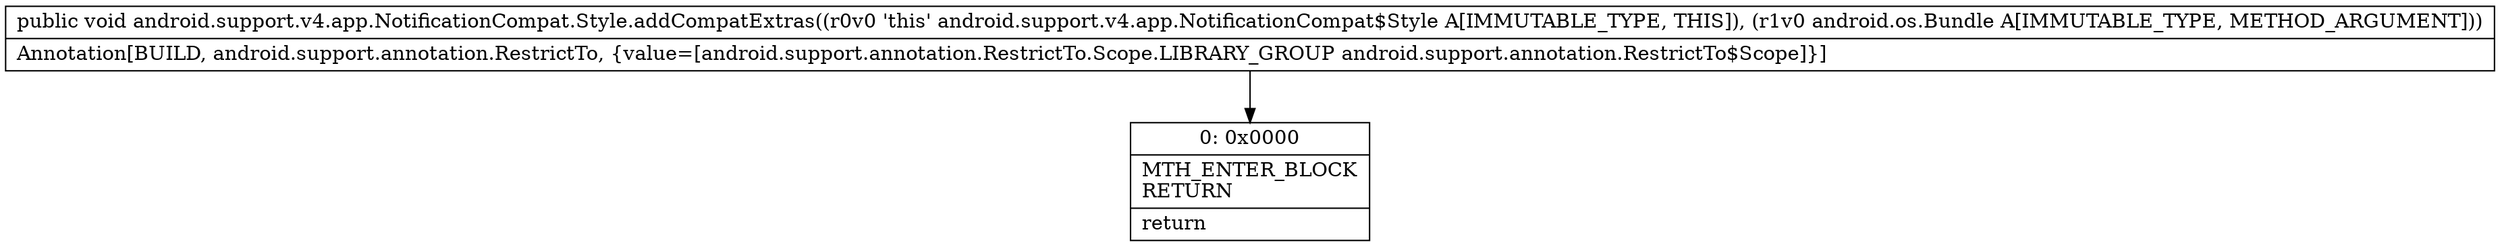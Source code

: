 digraph "CFG forandroid.support.v4.app.NotificationCompat.Style.addCompatExtras(Landroid\/os\/Bundle;)V" {
Node_0 [shape=record,label="{0\:\ 0x0000|MTH_ENTER_BLOCK\lRETURN\l|return\l}"];
MethodNode[shape=record,label="{public void android.support.v4.app.NotificationCompat.Style.addCompatExtras((r0v0 'this' android.support.v4.app.NotificationCompat$Style A[IMMUTABLE_TYPE, THIS]), (r1v0 android.os.Bundle A[IMMUTABLE_TYPE, METHOD_ARGUMENT]))  | Annotation[BUILD, android.support.annotation.RestrictTo, \{value=[android.support.annotation.RestrictTo.Scope.LIBRARY_GROUP android.support.annotation.RestrictTo$Scope]\}]\l}"];
MethodNode -> Node_0;
}

